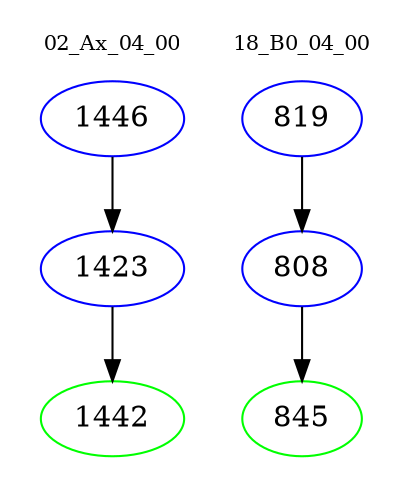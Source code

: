 digraph{
subgraph cluster_0 {
color = white
label = "02_Ax_04_00";
fontsize=10;
T0_1446 [label="1446", color="blue"]
T0_1446 -> T0_1423 [color="black"]
T0_1423 [label="1423", color="blue"]
T0_1423 -> T0_1442 [color="black"]
T0_1442 [label="1442", color="green"]
}
subgraph cluster_1 {
color = white
label = "18_B0_04_00";
fontsize=10;
T1_819 [label="819", color="blue"]
T1_819 -> T1_808 [color="black"]
T1_808 [label="808", color="blue"]
T1_808 -> T1_845 [color="black"]
T1_845 [label="845", color="green"]
}
}
